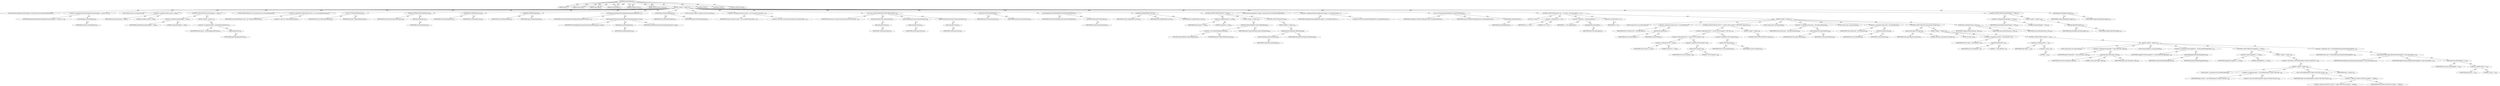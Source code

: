 digraph "onStartElement" {  
"111669149725" [label = <(METHOD,onStartElement)<SUB>934</SUB>> ]
"115964117096" [label = <(PARAM,this)<SUB>934</SUB>> ]
"115964117097" [label = <(PARAM,String uri)<SUB>934</SUB>> ]
"115964117098" [label = <(PARAM,String tag)<SUB>934</SUB>> ]
"115964117099" [label = <(PARAM,String qname)<SUB>934</SUB>> ]
"115964117100" [label = <(PARAM,Attributes attrs)<SUB>935</SUB>> ]
"115964117101" [label = <(PARAM,AntXMLContext context)<SUB>936</SUB>> ]
"25769803912" [label = <(BLOCK,&lt;empty&gt;,&lt;empty&gt;)<SUB>937</SUB>> ]
"94489280579" [label = <(LOCAL,RuntimeConfigurable parentWrapper: org.apache.tools.ant.RuntimeConfigurable)<SUB>938</SUB>> ]
"30064771588" [label = <(&lt;operator&gt;.assignment,RuntimeConfigurable parentWrapper = context.cur...)<SUB>938</SUB>> ]
"68719477218" [label = <(IDENTIFIER,parentWrapper,RuntimeConfigurable parentWrapper = context.cur...)<SUB>938</SUB>> ]
"30064771589" [label = <(currentWrapper,currentWrapper())<SUB>938</SUB>> ]
"68719477219" [label = <(IDENTIFIER,context,currentWrapper())<SUB>938</SUB>> ]
"94489280580" [label = <(LOCAL,Object parent: java.lang.Object)<SUB>939</SUB>> ]
"30064771590" [label = <(&lt;operator&gt;.assignment,Object parent = null)<SUB>939</SUB>> ]
"68719477220" [label = <(IDENTIFIER,parent,Object parent = null)<SUB>939</SUB>> ]
"90194313324" [label = <(LITERAL,null,Object parent = null)<SUB>939</SUB>> ]
"47244640344" [label = <(CONTROL_STRUCTURE,IF,if (parentWrapper != null))<SUB>941</SUB>> ]
"30064771591" [label = <(&lt;operator&gt;.notEquals,parentWrapper != null)<SUB>941</SUB>> ]
"68719477221" [label = <(IDENTIFIER,parentWrapper,parentWrapper != null)<SUB>941</SUB>> ]
"90194313325" [label = <(LITERAL,null,parentWrapper != null)<SUB>941</SUB>> ]
"25769803913" [label = <(BLOCK,&lt;empty&gt;,&lt;empty&gt;)<SUB>941</SUB>> ]
"30064771592" [label = <(&lt;operator&gt;.assignment,parent = parentWrapper.getProxy())<SUB>942</SUB>> ]
"68719477222" [label = <(IDENTIFIER,parent,parent = parentWrapper.getProxy())<SUB>942</SUB>> ]
"30064771593" [label = <(getProxy,getProxy())<SUB>942</SUB>> ]
"68719477223" [label = <(IDENTIFIER,parentWrapper,getProxy())<SUB>942</SUB>> ]
"94489280581" [label = <(LOCAL,UnknownElement task: org.apache.tools.ant.UnknownElement)<SUB>947</SUB>> ]
"30064771594" [label = <(&lt;operator&gt;.assignment,UnknownElement task = new UnknownElement(tag))<SUB>947</SUB>> ]
"68719477224" [label = <(IDENTIFIER,task,UnknownElement task = new UnknownElement(tag))<SUB>947</SUB>> ]
"30064771595" [label = <(&lt;operator&gt;.alloc,new UnknownElement(tag))<SUB>947</SUB>> ]
"30064771596" [label = <(&lt;init&gt;,new UnknownElement(tag))<SUB>947</SUB>> ]
"68719477225" [label = <(IDENTIFIER,task,new UnknownElement(tag))<SUB>947</SUB>> ]
"68719477226" [label = <(IDENTIFIER,tag,new UnknownElement(tag))<SUB>947</SUB>> ]
"30064771597" [label = <(setProject,setProject(context.getProject()))<SUB>948</SUB>> ]
"68719477227" [label = <(IDENTIFIER,task,setProject(context.getProject()))<SUB>948</SUB>> ]
"30064771598" [label = <(getProject,getProject())<SUB>948</SUB>> ]
"68719477228" [label = <(IDENTIFIER,context,getProject())<SUB>948</SUB>> ]
"30064771599" [label = <(setNamespace,setNamespace(uri))<SUB>949</SUB>> ]
"68719477229" [label = <(IDENTIFIER,task,setNamespace(uri))<SUB>949</SUB>> ]
"68719477230" [label = <(IDENTIFIER,uri,setNamespace(uri))<SUB>949</SUB>> ]
"30064771600" [label = <(setQName,setQName(qname))<SUB>950</SUB>> ]
"68719477231" [label = <(IDENTIFIER,task,setQName(qname))<SUB>950</SUB>> ]
"68719477232" [label = <(IDENTIFIER,qname,setQName(qname))<SUB>950</SUB>> ]
"30064771601" [label = <(setTaskType,setTaskType(ProjectHelper.genComponentName(task...)<SUB>951</SUB>> ]
"68719477233" [label = <(IDENTIFIER,task,setTaskType(ProjectHelper.genComponentName(task...)<SUB>951</SUB>> ]
"30064771602" [label = <(genComponentName,genComponentName(task.getNamespace(), tag))<SUB>952</SUB>> ]
"68719477234" [label = <(IDENTIFIER,ProjectHelper,genComponentName(task.getNamespace(), tag))<SUB>952</SUB>> ]
"30064771603" [label = <(getNamespace,getNamespace())<SUB>952</SUB>> ]
"68719477235" [label = <(IDENTIFIER,task,getNamespace())<SUB>952</SUB>> ]
"68719477236" [label = <(IDENTIFIER,tag,genComponentName(task.getNamespace(), tag))<SUB>952</SUB>> ]
"30064771604" [label = <(setTaskName,setTaskName(qname))<SUB>953</SUB>> ]
"68719477237" [label = <(IDENTIFIER,task,setTaskName(qname))<SUB>953</SUB>> ]
"68719477238" [label = <(IDENTIFIER,qname,setTaskName(qname))<SUB>953</SUB>> ]
"94489280582" [label = <(LOCAL,Location location: org.apache.tools.ant.Location)<SUB>955</SUB>> ]
"30064771605" [label = <(&lt;operator&gt;.assignment,Location location = new Location(context.getLoc...)<SUB>955</SUB>> ]
"68719477239" [label = <(IDENTIFIER,location,Location location = new Location(context.getLoc...)<SUB>955</SUB>> ]
"30064771606" [label = <(&lt;operator&gt;.alloc,new Location(context.getLocator().getSystemId()...)<SUB>955</SUB>> ]
"30064771607" [label = <(&lt;init&gt;,new Location(context.getLocator().getSystemId()...)<SUB>955</SUB>> ]
"68719477240" [label = <(IDENTIFIER,location,new Location(context.getLocator().getSystemId()...)<SUB>955</SUB>> ]
"30064771608" [label = <(getSystemId,getLocator().getSystemId())<SUB>955</SUB>> ]
"30064771609" [label = <(getLocator,getLocator())<SUB>955</SUB>> ]
"68719477241" [label = <(IDENTIFIER,context,getLocator())<SUB>955</SUB>> ]
"30064771610" [label = <(getLineNumber,getLocator().getLineNumber())<SUB>956</SUB>> ]
"30064771611" [label = <(getLocator,getLocator())<SUB>956</SUB>> ]
"68719477242" [label = <(IDENTIFIER,context,getLocator())<SUB>956</SUB>> ]
"30064771612" [label = <(getColumnNumber,getLocator().getColumnNumber())<SUB>957</SUB>> ]
"30064771613" [label = <(getLocator,getLocator())<SUB>957</SUB>> ]
"68719477243" [label = <(IDENTIFIER,context,getLocator())<SUB>957</SUB>> ]
"30064771614" [label = <(setLocation,setLocation(location))<SUB>958</SUB>> ]
"68719477244" [label = <(IDENTIFIER,task,setLocation(location))<SUB>958</SUB>> ]
"68719477245" [label = <(IDENTIFIER,location,setLocation(location))<SUB>958</SUB>> ]
"30064771615" [label = <(setOwningTarget,setOwningTarget(context.getCurrentTarget()))<SUB>959</SUB>> ]
"68719477246" [label = <(IDENTIFIER,task,setOwningTarget(context.getCurrentTarget()))<SUB>959</SUB>> ]
"30064771616" [label = <(getCurrentTarget,getCurrentTarget())<SUB>959</SUB>> ]
"68719477247" [label = <(IDENTIFIER,context,getCurrentTarget())<SUB>959</SUB>> ]
"30064771617" [label = <(configureId,configureId(task, attrs))<SUB>961</SUB>> ]
"68719477248" [label = <(IDENTIFIER,context,configureId(task, attrs))<SUB>961</SUB>> ]
"68719477249" [label = <(IDENTIFIER,task,configureId(task, attrs))<SUB>961</SUB>> ]
"68719477250" [label = <(IDENTIFIER,attrs,configureId(task, attrs))<SUB>961</SUB>> ]
"47244640345" [label = <(CONTROL_STRUCTURE,IF,if (parent != null))<SUB>963</SUB>> ]
"30064771618" [label = <(&lt;operator&gt;.notEquals,parent != null)<SUB>963</SUB>> ]
"68719477251" [label = <(IDENTIFIER,parent,parent != null)<SUB>963</SUB>> ]
"90194313326" [label = <(LITERAL,null,parent != null)<SUB>963</SUB>> ]
"25769803914" [label = <(BLOCK,&lt;empty&gt;,&lt;empty&gt;)<SUB>963</SUB>> ]
"30064771619" [label = <(addChild,(UnknownElement) parent.addChild(task))<SUB>965</SUB>> ]
"30064771620" [label = <(&lt;operator&gt;.cast,(UnknownElement) parent)<SUB>965</SUB>> ]
"180388626452" [label = <(TYPE_REF,UnknownElement,UnknownElement)<SUB>965</SUB>> ]
"68719477252" [label = <(IDENTIFIER,parent,(UnknownElement) parent)<SUB>965</SUB>> ]
"68719477253" [label = <(IDENTIFIER,task,(UnknownElement) parent.addChild(task))<SUB>965</SUB>> ]
"47244640346" [label = <(CONTROL_STRUCTURE,ELSE,else)<SUB>966</SUB>> ]
"25769803915" [label = <(BLOCK,&lt;empty&gt;,&lt;empty&gt;)<SUB>966</SUB>> ]
"30064771621" [label = <(addTask,getCurrentTarget().addTask(task))<SUB>968</SUB>> ]
"30064771622" [label = <(getCurrentTarget,getCurrentTarget())<SUB>968</SUB>> ]
"68719477254" [label = <(IDENTIFIER,context,getCurrentTarget())<SUB>968</SUB>> ]
"68719477255" [label = <(IDENTIFIER,task,getCurrentTarget().addTask(task))<SUB>968</SUB>> ]
"94489280583" [label = <(LOCAL,RuntimeConfigurable wrapper: org.apache.tools.ant.RuntimeConfigurable)<SUB>974</SUB>> ]
"30064771623" [label = <(&lt;operator&gt;.assignment,RuntimeConfigurable wrapper = new RuntimeConfig...)<SUB>974</SUB>> ]
"68719477256" [label = <(IDENTIFIER,wrapper,RuntimeConfigurable wrapper = new RuntimeConfig...)<SUB>974</SUB>> ]
"30064771624" [label = <(&lt;operator&gt;.alloc,new RuntimeConfigurable(task, task.getTaskName()))<SUB>975</SUB>> ]
"30064771625" [label = <(&lt;init&gt;,new RuntimeConfigurable(task, task.getTaskName()))<SUB>975</SUB>> ]
"68719477257" [label = <(IDENTIFIER,wrapper,new RuntimeConfigurable(task, task.getTaskName()))<SUB>974</SUB>> ]
"68719477258" [label = <(IDENTIFIER,task,new RuntimeConfigurable(task, task.getTaskName()))<SUB>975</SUB>> ]
"30064771626" [label = <(getTaskName,getTaskName())<SUB>975</SUB>> ]
"68719477259" [label = <(IDENTIFIER,task,getTaskName())<SUB>975</SUB>> ]
"47244640347" [label = <(CONTROL_STRUCTURE,FOR,for (int i = 0; Some(i &lt; attrs.getLength()); i++))<SUB>977</SUB>> ]
"94489280584" [label = <(LOCAL,int i: int)<SUB>977</SUB>> ]
"30064771627" [label = <(&lt;operator&gt;.assignment,int i = 0)<SUB>977</SUB>> ]
"68719477260" [label = <(IDENTIFIER,i,int i = 0)<SUB>977</SUB>> ]
"90194313327" [label = <(LITERAL,0,int i = 0)<SUB>977</SUB>> ]
"30064771628" [label = <(&lt;operator&gt;.lessThan,i &lt; attrs.getLength())<SUB>977</SUB>> ]
"68719477261" [label = <(IDENTIFIER,i,i &lt; attrs.getLength())<SUB>977</SUB>> ]
"30064771629" [label = <(getLength,attrs.getLength())<SUB>977</SUB>> ]
"68719477262" [label = <(IDENTIFIER,attrs,attrs.getLength())<SUB>977</SUB>> ]
"30064771630" [label = <(&lt;operator&gt;.postIncrement,i++)<SUB>977</SUB>> ]
"68719477263" [label = <(IDENTIFIER,i,i++)<SUB>977</SUB>> ]
"25769803916" [label = <(BLOCK,&lt;empty&gt;,&lt;empty&gt;)<SUB>977</SUB>> ]
"94489280585" [label = <(LOCAL,String attrUri: java.lang.String)<SUB>978</SUB>> ]
"30064771631" [label = <(&lt;operator&gt;.assignment,String attrUri = attrs.getURI(i))<SUB>978</SUB>> ]
"68719477264" [label = <(IDENTIFIER,attrUri,String attrUri = attrs.getURI(i))<SUB>978</SUB>> ]
"30064771632" [label = <(getURI,attrs.getURI(i))<SUB>978</SUB>> ]
"68719477265" [label = <(IDENTIFIER,attrs,attrs.getURI(i))<SUB>978</SUB>> ]
"68719477266" [label = <(IDENTIFIER,i,attrs.getURI(i))<SUB>978</SUB>> ]
"47244640348" [label = <(CONTROL_STRUCTURE,IF,if (attrUri != null &amp;&amp; !attrUri.equals(&quot;&quot;) &amp;&amp; !attrUri.equals(uri)))<SUB>979</SUB>> ]
"30064771633" [label = <(&lt;operator&gt;.logicalAnd,attrUri != null &amp;&amp; !attrUri.equals(&quot;&quot;) &amp;&amp; !attr...)<SUB>979</SUB>> ]
"30064771634" [label = <(&lt;operator&gt;.logicalAnd,attrUri != null &amp;&amp; !attrUri.equals(&quot;&quot;))<SUB>979</SUB>> ]
"30064771635" [label = <(&lt;operator&gt;.notEquals,attrUri != null)<SUB>979</SUB>> ]
"68719477267" [label = <(IDENTIFIER,attrUri,attrUri != null)<SUB>979</SUB>> ]
"90194313328" [label = <(LITERAL,null,attrUri != null)<SUB>979</SUB>> ]
"30064771636" [label = <(&lt;operator&gt;.logicalNot,!attrUri.equals(&quot;&quot;))<SUB>980</SUB>> ]
"30064771637" [label = <(equals,attrUri.equals(&quot;&quot;))<SUB>980</SUB>> ]
"68719477268" [label = <(IDENTIFIER,attrUri,attrUri.equals(&quot;&quot;))<SUB>980</SUB>> ]
"90194313329" [label = <(LITERAL,&quot;&quot;,attrUri.equals(&quot;&quot;))<SUB>980</SUB>> ]
"30064771638" [label = <(&lt;operator&gt;.logicalNot,!attrUri.equals(uri))<SUB>981</SUB>> ]
"30064771639" [label = <(equals,attrUri.equals(uri))<SUB>981</SUB>> ]
"68719477269" [label = <(IDENTIFIER,attrUri,attrUri.equals(uri))<SUB>981</SUB>> ]
"68719477270" [label = <(IDENTIFIER,uri,attrUri.equals(uri))<SUB>981</SUB>> ]
"25769803917" [label = <(BLOCK,&lt;empty&gt;,&lt;empty&gt;)<SUB>981</SUB>> ]
"47244640349" [label = <(CONTROL_STRUCTURE,CONTINUE,continue;)<SUB>982</SUB>> ]
"94489280586" [label = <(LOCAL,String name: java.lang.String)<SUB>984</SUB>> ]
"30064771640" [label = <(&lt;operator&gt;.assignment,String name = attrs.getLocalName(i))<SUB>984</SUB>> ]
"68719477271" [label = <(IDENTIFIER,name,String name = attrs.getLocalName(i))<SUB>984</SUB>> ]
"30064771641" [label = <(getLocalName,attrs.getLocalName(i))<SUB>984</SUB>> ]
"68719477272" [label = <(IDENTIFIER,attrs,attrs.getLocalName(i))<SUB>984</SUB>> ]
"68719477273" [label = <(IDENTIFIER,i,attrs.getLocalName(i))<SUB>984</SUB>> ]
"94489280587" [label = <(LOCAL,String value: java.lang.String)<SUB>985</SUB>> ]
"30064771642" [label = <(&lt;operator&gt;.assignment,String value = attrs.getValue(i))<SUB>985</SUB>> ]
"68719477274" [label = <(IDENTIFIER,value,String value = attrs.getValue(i))<SUB>985</SUB>> ]
"30064771643" [label = <(getValue,attrs.getValue(i))<SUB>985</SUB>> ]
"68719477275" [label = <(IDENTIFIER,attrs,attrs.getValue(i))<SUB>985</SUB>> ]
"68719477276" [label = <(IDENTIFIER,i,attrs.getValue(i))<SUB>985</SUB>> ]
"47244640350" [label = <(CONTROL_STRUCTURE,IF,if (name.equals(&quot;ant-type&quot;)))<SUB>990</SUB>> ]
"30064771644" [label = <(equals,name.equals(&quot;ant-type&quot;))<SUB>990</SUB>> ]
"68719477277" [label = <(IDENTIFIER,name,name.equals(&quot;ant-type&quot;))<SUB>990</SUB>> ]
"90194313330" [label = <(LITERAL,&quot;ant-type&quot;,name.equals(&quot;ant-type&quot;))<SUB>990</SUB>> ]
"25769803918" [label = <(BLOCK,&lt;empty&gt;,&lt;empty&gt;)<SUB>990</SUB>> ]
"94489280588" [label = <(LOCAL,int index: int)<SUB>991</SUB>> ]
"30064771645" [label = <(&lt;operator&gt;.assignment,int index = value.indexOf(&quot;:&quot;))<SUB>991</SUB>> ]
"68719477278" [label = <(IDENTIFIER,index,int index = value.indexOf(&quot;:&quot;))<SUB>991</SUB>> ]
"30064771646" [label = <(indexOf,value.indexOf(&quot;:&quot;))<SUB>991</SUB>> ]
"68719477279" [label = <(IDENTIFIER,value,value.indexOf(&quot;:&quot;))<SUB>991</SUB>> ]
"90194313331" [label = <(LITERAL,&quot;:&quot;,value.indexOf(&quot;:&quot;))<SUB>991</SUB>> ]
"47244640351" [label = <(CONTROL_STRUCTURE,IF,if (index != -1))<SUB>992</SUB>> ]
"30064771647" [label = <(&lt;operator&gt;.notEquals,index != -1)<SUB>992</SUB>> ]
"68719477280" [label = <(IDENTIFIER,index,index != -1)<SUB>992</SUB>> ]
"30064771648" [label = <(&lt;operator&gt;.minus,-1)<SUB>992</SUB>> ]
"90194313332" [label = <(LITERAL,1,-1)<SUB>992</SUB>> ]
"25769803919" [label = <(BLOCK,&lt;empty&gt;,&lt;empty&gt;)<SUB>992</SUB>> ]
"94489280589" [label = <(LOCAL,String prefix: java.lang.String)<SUB>993</SUB>> ]
"30064771649" [label = <(&lt;operator&gt;.assignment,String prefix = value.substring(0, index))<SUB>993</SUB>> ]
"68719477281" [label = <(IDENTIFIER,prefix,String prefix = value.substring(0, index))<SUB>993</SUB>> ]
"30064771650" [label = <(substring,value.substring(0, index))<SUB>993</SUB>> ]
"68719477282" [label = <(IDENTIFIER,value,value.substring(0, index))<SUB>993</SUB>> ]
"90194313333" [label = <(LITERAL,0,value.substring(0, index))<SUB>993</SUB>> ]
"68719477283" [label = <(IDENTIFIER,index,value.substring(0, index))<SUB>993</SUB>> ]
"94489280590" [label = <(LOCAL,String mappedUri: java.lang.String)<SUB>994</SUB>> ]
"30064771651" [label = <(&lt;operator&gt;.assignment,String mappedUri = context.getPrefixMapping(pre...)<SUB>994</SUB>> ]
"68719477284" [label = <(IDENTIFIER,mappedUri,String mappedUri = context.getPrefixMapping(pre...)<SUB>994</SUB>> ]
"30064771652" [label = <(getPrefixMapping,getPrefixMapping(prefix))<SUB>994</SUB>> ]
"68719477285" [label = <(IDENTIFIER,context,getPrefixMapping(prefix))<SUB>994</SUB>> ]
"68719477286" [label = <(IDENTIFIER,prefix,getPrefixMapping(prefix))<SUB>994</SUB>> ]
"47244640352" [label = <(CONTROL_STRUCTURE,IF,if (mappedUri == null))<SUB>995</SUB>> ]
"30064771653" [label = <(&lt;operator&gt;.equals,mappedUri == null)<SUB>995</SUB>> ]
"68719477287" [label = <(IDENTIFIER,mappedUri,mappedUri == null)<SUB>995</SUB>> ]
"90194313334" [label = <(LITERAL,null,mappedUri == null)<SUB>995</SUB>> ]
"25769803920" [label = <(BLOCK,&lt;empty&gt;,&lt;empty&gt;)<SUB>995</SUB>> ]
"30064771654" [label = <(&lt;operator&gt;.throw,throw new BuildException(&quot;Unable to find XML NS...)<SUB>996</SUB>> ]
"25769803921" [label = <(BLOCK,&lt;empty&gt;,&lt;empty&gt;)<SUB>996</SUB>> ]
"94489280591" [label = <(LOCAL,$obj21: org.apache.tools.ant.BuildException)<SUB>996</SUB>> ]
"30064771655" [label = <(&lt;operator&gt;.assignment,$obj21 = new BuildException(&quot;Unable to find XML...)<SUB>996</SUB>> ]
"68719477288" [label = <(IDENTIFIER,$obj21,$obj21 = new BuildException(&quot;Unable to find XML...)<SUB>996</SUB>> ]
"30064771656" [label = <(&lt;operator&gt;.alloc,new BuildException(&quot;Unable to find XML NS prefi...)<SUB>996</SUB>> ]
"30064771657" [label = <(&lt;init&gt;,new BuildException(&quot;Unable to find XML NS prefi...)<SUB>996</SUB>> ]
"68719477289" [label = <(IDENTIFIER,$obj21,new BuildException(&quot;Unable to find XML NS prefi...)<SUB>996</SUB>> ]
"30064771658" [label = <(&lt;operator&gt;.addition,&quot;Unable to find XML NS prefix &quot; + prefix)<SUB>997</SUB>> ]
"90194313335" [label = <(LITERAL,&quot;Unable to find XML NS prefix &quot;,&quot;Unable to find XML NS prefix &quot; + prefix)<SUB>997</SUB>> ]
"68719477290" [label = <(IDENTIFIER,prefix,&quot;Unable to find XML NS prefix &quot; + prefix)<SUB>997</SUB>> ]
"68719477291" [label = <(IDENTIFIER,$obj21,&lt;empty&gt;)<SUB>996</SUB>> ]
"30064771659" [label = <(&lt;operator&gt;.assignment,value = ProjectHelper.genComponentName(mappedUr...)<SUB>999</SUB>> ]
"68719477292" [label = <(IDENTIFIER,value,value = ProjectHelper.genComponentName(mappedUr...)<SUB>999</SUB>> ]
"30064771660" [label = <(genComponentName,genComponentName(mappedUri, value.substring(ind...)<SUB>999</SUB>> ]
"68719477293" [label = <(IDENTIFIER,ProjectHelper,genComponentName(mappedUri, value.substring(ind...)<SUB>999</SUB>> ]
"68719477294" [label = <(IDENTIFIER,mappedUri,genComponentName(mappedUri, value.substring(ind...)<SUB>1000</SUB>> ]
"30064771661" [label = <(substring,value.substring(index + 1))<SUB>1000</SUB>> ]
"68719477295" [label = <(IDENTIFIER,value,value.substring(index + 1))<SUB>1000</SUB>> ]
"30064771662" [label = <(&lt;operator&gt;.addition,index + 1)<SUB>1000</SUB>> ]
"68719477296" [label = <(IDENTIFIER,index,index + 1)<SUB>1000</SUB>> ]
"90194313336" [label = <(LITERAL,1,index + 1)<SUB>1000</SUB>> ]
"30064771663" [label = <(setAttribute,setAttribute(name, value))<SUB>1003</SUB>> ]
"68719477297" [label = <(IDENTIFIER,wrapper,setAttribute(name, value))<SUB>1003</SUB>> ]
"68719477298" [label = <(IDENTIFIER,name,setAttribute(name, value))<SUB>1003</SUB>> ]
"68719477299" [label = <(IDENTIFIER,value,setAttribute(name, value))<SUB>1003</SUB>> ]
"47244640353" [label = <(CONTROL_STRUCTURE,IF,if (parentWrapper != null))<SUB>1006</SUB>> ]
"30064771664" [label = <(&lt;operator&gt;.notEquals,parentWrapper != null)<SUB>1006</SUB>> ]
"68719477300" [label = <(IDENTIFIER,parentWrapper,parentWrapper != null)<SUB>1006</SUB>> ]
"90194313337" [label = <(LITERAL,null,parentWrapper != null)<SUB>1006</SUB>> ]
"25769803922" [label = <(BLOCK,&lt;empty&gt;,&lt;empty&gt;)<SUB>1006</SUB>> ]
"30064771665" [label = <(addChild,addChild(wrapper))<SUB>1007</SUB>> ]
"68719477301" [label = <(IDENTIFIER,parentWrapper,addChild(wrapper))<SUB>1007</SUB>> ]
"68719477302" [label = <(IDENTIFIER,wrapper,addChild(wrapper))<SUB>1007</SUB>> ]
"30064771666" [label = <(pushWrapper,pushWrapper(wrapper))<SUB>1010</SUB>> ]
"68719477303" [label = <(IDENTIFIER,context,pushWrapper(wrapper))<SUB>1010</SUB>> ]
"68719477304" [label = <(IDENTIFIER,wrapper,pushWrapper(wrapper))<SUB>1010</SUB>> ]
"133143986252" [label = <(MODIFIER,PUBLIC)> ]
"133143986253" [label = <(MODIFIER,VIRTUAL)> ]
"128849018909" [label = <(METHOD_RETURN,void)<SUB>934</SUB>> ]
  "111669149725" -> "115964117096"  [ label = "AST: "] 
  "111669149725" -> "115964117097"  [ label = "AST: "] 
  "111669149725" -> "115964117098"  [ label = "AST: "] 
  "111669149725" -> "115964117099"  [ label = "AST: "] 
  "111669149725" -> "115964117100"  [ label = "AST: "] 
  "111669149725" -> "115964117101"  [ label = "AST: "] 
  "111669149725" -> "25769803912"  [ label = "AST: "] 
  "111669149725" -> "133143986252"  [ label = "AST: "] 
  "111669149725" -> "133143986253"  [ label = "AST: "] 
  "111669149725" -> "128849018909"  [ label = "AST: "] 
  "25769803912" -> "94489280579"  [ label = "AST: "] 
  "25769803912" -> "30064771588"  [ label = "AST: "] 
  "25769803912" -> "94489280580"  [ label = "AST: "] 
  "25769803912" -> "30064771590"  [ label = "AST: "] 
  "25769803912" -> "47244640344"  [ label = "AST: "] 
  "25769803912" -> "94489280581"  [ label = "AST: "] 
  "25769803912" -> "30064771594"  [ label = "AST: "] 
  "25769803912" -> "30064771596"  [ label = "AST: "] 
  "25769803912" -> "30064771597"  [ label = "AST: "] 
  "25769803912" -> "30064771599"  [ label = "AST: "] 
  "25769803912" -> "30064771600"  [ label = "AST: "] 
  "25769803912" -> "30064771601"  [ label = "AST: "] 
  "25769803912" -> "30064771604"  [ label = "AST: "] 
  "25769803912" -> "94489280582"  [ label = "AST: "] 
  "25769803912" -> "30064771605"  [ label = "AST: "] 
  "25769803912" -> "30064771607"  [ label = "AST: "] 
  "25769803912" -> "30064771614"  [ label = "AST: "] 
  "25769803912" -> "30064771615"  [ label = "AST: "] 
  "25769803912" -> "30064771617"  [ label = "AST: "] 
  "25769803912" -> "47244640345"  [ label = "AST: "] 
  "25769803912" -> "94489280583"  [ label = "AST: "] 
  "25769803912" -> "30064771623"  [ label = "AST: "] 
  "25769803912" -> "30064771625"  [ label = "AST: "] 
  "25769803912" -> "47244640347"  [ label = "AST: "] 
  "25769803912" -> "47244640353"  [ label = "AST: "] 
  "25769803912" -> "30064771666"  [ label = "AST: "] 
  "30064771588" -> "68719477218"  [ label = "AST: "] 
  "30064771588" -> "30064771589"  [ label = "AST: "] 
  "30064771589" -> "68719477219"  [ label = "AST: "] 
  "30064771590" -> "68719477220"  [ label = "AST: "] 
  "30064771590" -> "90194313324"  [ label = "AST: "] 
  "47244640344" -> "30064771591"  [ label = "AST: "] 
  "47244640344" -> "25769803913"  [ label = "AST: "] 
  "30064771591" -> "68719477221"  [ label = "AST: "] 
  "30064771591" -> "90194313325"  [ label = "AST: "] 
  "25769803913" -> "30064771592"  [ label = "AST: "] 
  "30064771592" -> "68719477222"  [ label = "AST: "] 
  "30064771592" -> "30064771593"  [ label = "AST: "] 
  "30064771593" -> "68719477223"  [ label = "AST: "] 
  "30064771594" -> "68719477224"  [ label = "AST: "] 
  "30064771594" -> "30064771595"  [ label = "AST: "] 
  "30064771596" -> "68719477225"  [ label = "AST: "] 
  "30064771596" -> "68719477226"  [ label = "AST: "] 
  "30064771597" -> "68719477227"  [ label = "AST: "] 
  "30064771597" -> "30064771598"  [ label = "AST: "] 
  "30064771598" -> "68719477228"  [ label = "AST: "] 
  "30064771599" -> "68719477229"  [ label = "AST: "] 
  "30064771599" -> "68719477230"  [ label = "AST: "] 
  "30064771600" -> "68719477231"  [ label = "AST: "] 
  "30064771600" -> "68719477232"  [ label = "AST: "] 
  "30064771601" -> "68719477233"  [ label = "AST: "] 
  "30064771601" -> "30064771602"  [ label = "AST: "] 
  "30064771602" -> "68719477234"  [ label = "AST: "] 
  "30064771602" -> "30064771603"  [ label = "AST: "] 
  "30064771602" -> "68719477236"  [ label = "AST: "] 
  "30064771603" -> "68719477235"  [ label = "AST: "] 
  "30064771604" -> "68719477237"  [ label = "AST: "] 
  "30064771604" -> "68719477238"  [ label = "AST: "] 
  "30064771605" -> "68719477239"  [ label = "AST: "] 
  "30064771605" -> "30064771606"  [ label = "AST: "] 
  "30064771607" -> "68719477240"  [ label = "AST: "] 
  "30064771607" -> "30064771608"  [ label = "AST: "] 
  "30064771607" -> "30064771610"  [ label = "AST: "] 
  "30064771607" -> "30064771612"  [ label = "AST: "] 
  "30064771608" -> "30064771609"  [ label = "AST: "] 
  "30064771609" -> "68719477241"  [ label = "AST: "] 
  "30064771610" -> "30064771611"  [ label = "AST: "] 
  "30064771611" -> "68719477242"  [ label = "AST: "] 
  "30064771612" -> "30064771613"  [ label = "AST: "] 
  "30064771613" -> "68719477243"  [ label = "AST: "] 
  "30064771614" -> "68719477244"  [ label = "AST: "] 
  "30064771614" -> "68719477245"  [ label = "AST: "] 
  "30064771615" -> "68719477246"  [ label = "AST: "] 
  "30064771615" -> "30064771616"  [ label = "AST: "] 
  "30064771616" -> "68719477247"  [ label = "AST: "] 
  "30064771617" -> "68719477248"  [ label = "AST: "] 
  "30064771617" -> "68719477249"  [ label = "AST: "] 
  "30064771617" -> "68719477250"  [ label = "AST: "] 
  "47244640345" -> "30064771618"  [ label = "AST: "] 
  "47244640345" -> "25769803914"  [ label = "AST: "] 
  "47244640345" -> "47244640346"  [ label = "AST: "] 
  "30064771618" -> "68719477251"  [ label = "AST: "] 
  "30064771618" -> "90194313326"  [ label = "AST: "] 
  "25769803914" -> "30064771619"  [ label = "AST: "] 
  "30064771619" -> "30064771620"  [ label = "AST: "] 
  "30064771619" -> "68719477253"  [ label = "AST: "] 
  "30064771620" -> "180388626452"  [ label = "AST: "] 
  "30064771620" -> "68719477252"  [ label = "AST: "] 
  "47244640346" -> "25769803915"  [ label = "AST: "] 
  "25769803915" -> "30064771621"  [ label = "AST: "] 
  "30064771621" -> "30064771622"  [ label = "AST: "] 
  "30064771621" -> "68719477255"  [ label = "AST: "] 
  "30064771622" -> "68719477254"  [ label = "AST: "] 
  "30064771623" -> "68719477256"  [ label = "AST: "] 
  "30064771623" -> "30064771624"  [ label = "AST: "] 
  "30064771625" -> "68719477257"  [ label = "AST: "] 
  "30064771625" -> "68719477258"  [ label = "AST: "] 
  "30064771625" -> "30064771626"  [ label = "AST: "] 
  "30064771626" -> "68719477259"  [ label = "AST: "] 
  "47244640347" -> "94489280584"  [ label = "AST: "] 
  "47244640347" -> "30064771627"  [ label = "AST: "] 
  "47244640347" -> "30064771628"  [ label = "AST: "] 
  "47244640347" -> "30064771630"  [ label = "AST: "] 
  "47244640347" -> "25769803916"  [ label = "AST: "] 
  "30064771627" -> "68719477260"  [ label = "AST: "] 
  "30064771627" -> "90194313327"  [ label = "AST: "] 
  "30064771628" -> "68719477261"  [ label = "AST: "] 
  "30064771628" -> "30064771629"  [ label = "AST: "] 
  "30064771629" -> "68719477262"  [ label = "AST: "] 
  "30064771630" -> "68719477263"  [ label = "AST: "] 
  "25769803916" -> "94489280585"  [ label = "AST: "] 
  "25769803916" -> "30064771631"  [ label = "AST: "] 
  "25769803916" -> "47244640348"  [ label = "AST: "] 
  "25769803916" -> "94489280586"  [ label = "AST: "] 
  "25769803916" -> "30064771640"  [ label = "AST: "] 
  "25769803916" -> "94489280587"  [ label = "AST: "] 
  "25769803916" -> "30064771642"  [ label = "AST: "] 
  "25769803916" -> "47244640350"  [ label = "AST: "] 
  "25769803916" -> "30064771663"  [ label = "AST: "] 
  "30064771631" -> "68719477264"  [ label = "AST: "] 
  "30064771631" -> "30064771632"  [ label = "AST: "] 
  "30064771632" -> "68719477265"  [ label = "AST: "] 
  "30064771632" -> "68719477266"  [ label = "AST: "] 
  "47244640348" -> "30064771633"  [ label = "AST: "] 
  "47244640348" -> "25769803917"  [ label = "AST: "] 
  "30064771633" -> "30064771634"  [ label = "AST: "] 
  "30064771633" -> "30064771638"  [ label = "AST: "] 
  "30064771634" -> "30064771635"  [ label = "AST: "] 
  "30064771634" -> "30064771636"  [ label = "AST: "] 
  "30064771635" -> "68719477267"  [ label = "AST: "] 
  "30064771635" -> "90194313328"  [ label = "AST: "] 
  "30064771636" -> "30064771637"  [ label = "AST: "] 
  "30064771637" -> "68719477268"  [ label = "AST: "] 
  "30064771637" -> "90194313329"  [ label = "AST: "] 
  "30064771638" -> "30064771639"  [ label = "AST: "] 
  "30064771639" -> "68719477269"  [ label = "AST: "] 
  "30064771639" -> "68719477270"  [ label = "AST: "] 
  "25769803917" -> "47244640349"  [ label = "AST: "] 
  "30064771640" -> "68719477271"  [ label = "AST: "] 
  "30064771640" -> "30064771641"  [ label = "AST: "] 
  "30064771641" -> "68719477272"  [ label = "AST: "] 
  "30064771641" -> "68719477273"  [ label = "AST: "] 
  "30064771642" -> "68719477274"  [ label = "AST: "] 
  "30064771642" -> "30064771643"  [ label = "AST: "] 
  "30064771643" -> "68719477275"  [ label = "AST: "] 
  "30064771643" -> "68719477276"  [ label = "AST: "] 
  "47244640350" -> "30064771644"  [ label = "AST: "] 
  "47244640350" -> "25769803918"  [ label = "AST: "] 
  "30064771644" -> "68719477277"  [ label = "AST: "] 
  "30064771644" -> "90194313330"  [ label = "AST: "] 
  "25769803918" -> "94489280588"  [ label = "AST: "] 
  "25769803918" -> "30064771645"  [ label = "AST: "] 
  "25769803918" -> "47244640351"  [ label = "AST: "] 
  "30064771645" -> "68719477278"  [ label = "AST: "] 
  "30064771645" -> "30064771646"  [ label = "AST: "] 
  "30064771646" -> "68719477279"  [ label = "AST: "] 
  "30064771646" -> "90194313331"  [ label = "AST: "] 
  "47244640351" -> "30064771647"  [ label = "AST: "] 
  "47244640351" -> "25769803919"  [ label = "AST: "] 
  "30064771647" -> "68719477280"  [ label = "AST: "] 
  "30064771647" -> "30064771648"  [ label = "AST: "] 
  "30064771648" -> "90194313332"  [ label = "AST: "] 
  "25769803919" -> "94489280589"  [ label = "AST: "] 
  "25769803919" -> "30064771649"  [ label = "AST: "] 
  "25769803919" -> "94489280590"  [ label = "AST: "] 
  "25769803919" -> "30064771651"  [ label = "AST: "] 
  "25769803919" -> "47244640352"  [ label = "AST: "] 
  "25769803919" -> "30064771659"  [ label = "AST: "] 
  "30064771649" -> "68719477281"  [ label = "AST: "] 
  "30064771649" -> "30064771650"  [ label = "AST: "] 
  "30064771650" -> "68719477282"  [ label = "AST: "] 
  "30064771650" -> "90194313333"  [ label = "AST: "] 
  "30064771650" -> "68719477283"  [ label = "AST: "] 
  "30064771651" -> "68719477284"  [ label = "AST: "] 
  "30064771651" -> "30064771652"  [ label = "AST: "] 
  "30064771652" -> "68719477285"  [ label = "AST: "] 
  "30064771652" -> "68719477286"  [ label = "AST: "] 
  "47244640352" -> "30064771653"  [ label = "AST: "] 
  "47244640352" -> "25769803920"  [ label = "AST: "] 
  "30064771653" -> "68719477287"  [ label = "AST: "] 
  "30064771653" -> "90194313334"  [ label = "AST: "] 
  "25769803920" -> "30064771654"  [ label = "AST: "] 
  "30064771654" -> "25769803921"  [ label = "AST: "] 
  "25769803921" -> "94489280591"  [ label = "AST: "] 
  "25769803921" -> "30064771655"  [ label = "AST: "] 
  "25769803921" -> "30064771657"  [ label = "AST: "] 
  "25769803921" -> "68719477291"  [ label = "AST: "] 
  "30064771655" -> "68719477288"  [ label = "AST: "] 
  "30064771655" -> "30064771656"  [ label = "AST: "] 
  "30064771657" -> "68719477289"  [ label = "AST: "] 
  "30064771657" -> "30064771658"  [ label = "AST: "] 
  "30064771658" -> "90194313335"  [ label = "AST: "] 
  "30064771658" -> "68719477290"  [ label = "AST: "] 
  "30064771659" -> "68719477292"  [ label = "AST: "] 
  "30064771659" -> "30064771660"  [ label = "AST: "] 
  "30064771660" -> "68719477293"  [ label = "AST: "] 
  "30064771660" -> "68719477294"  [ label = "AST: "] 
  "30064771660" -> "30064771661"  [ label = "AST: "] 
  "30064771661" -> "68719477295"  [ label = "AST: "] 
  "30064771661" -> "30064771662"  [ label = "AST: "] 
  "30064771662" -> "68719477296"  [ label = "AST: "] 
  "30064771662" -> "90194313336"  [ label = "AST: "] 
  "30064771663" -> "68719477297"  [ label = "AST: "] 
  "30064771663" -> "68719477298"  [ label = "AST: "] 
  "30064771663" -> "68719477299"  [ label = "AST: "] 
  "47244640353" -> "30064771664"  [ label = "AST: "] 
  "47244640353" -> "25769803922"  [ label = "AST: "] 
  "30064771664" -> "68719477300"  [ label = "AST: "] 
  "30064771664" -> "90194313337"  [ label = "AST: "] 
  "25769803922" -> "30064771665"  [ label = "AST: "] 
  "30064771665" -> "68719477301"  [ label = "AST: "] 
  "30064771665" -> "68719477302"  [ label = "AST: "] 
  "30064771666" -> "68719477303"  [ label = "AST: "] 
  "30064771666" -> "68719477304"  [ label = "AST: "] 
  "111669149725" -> "115964117096"  [ label = "DDG: "] 
  "111669149725" -> "115964117097"  [ label = "DDG: "] 
  "111669149725" -> "115964117098"  [ label = "DDG: "] 
  "111669149725" -> "115964117099"  [ label = "DDG: "] 
  "111669149725" -> "115964117100"  [ label = "DDG: "] 
  "111669149725" -> "115964117101"  [ label = "DDG: "] 
}
